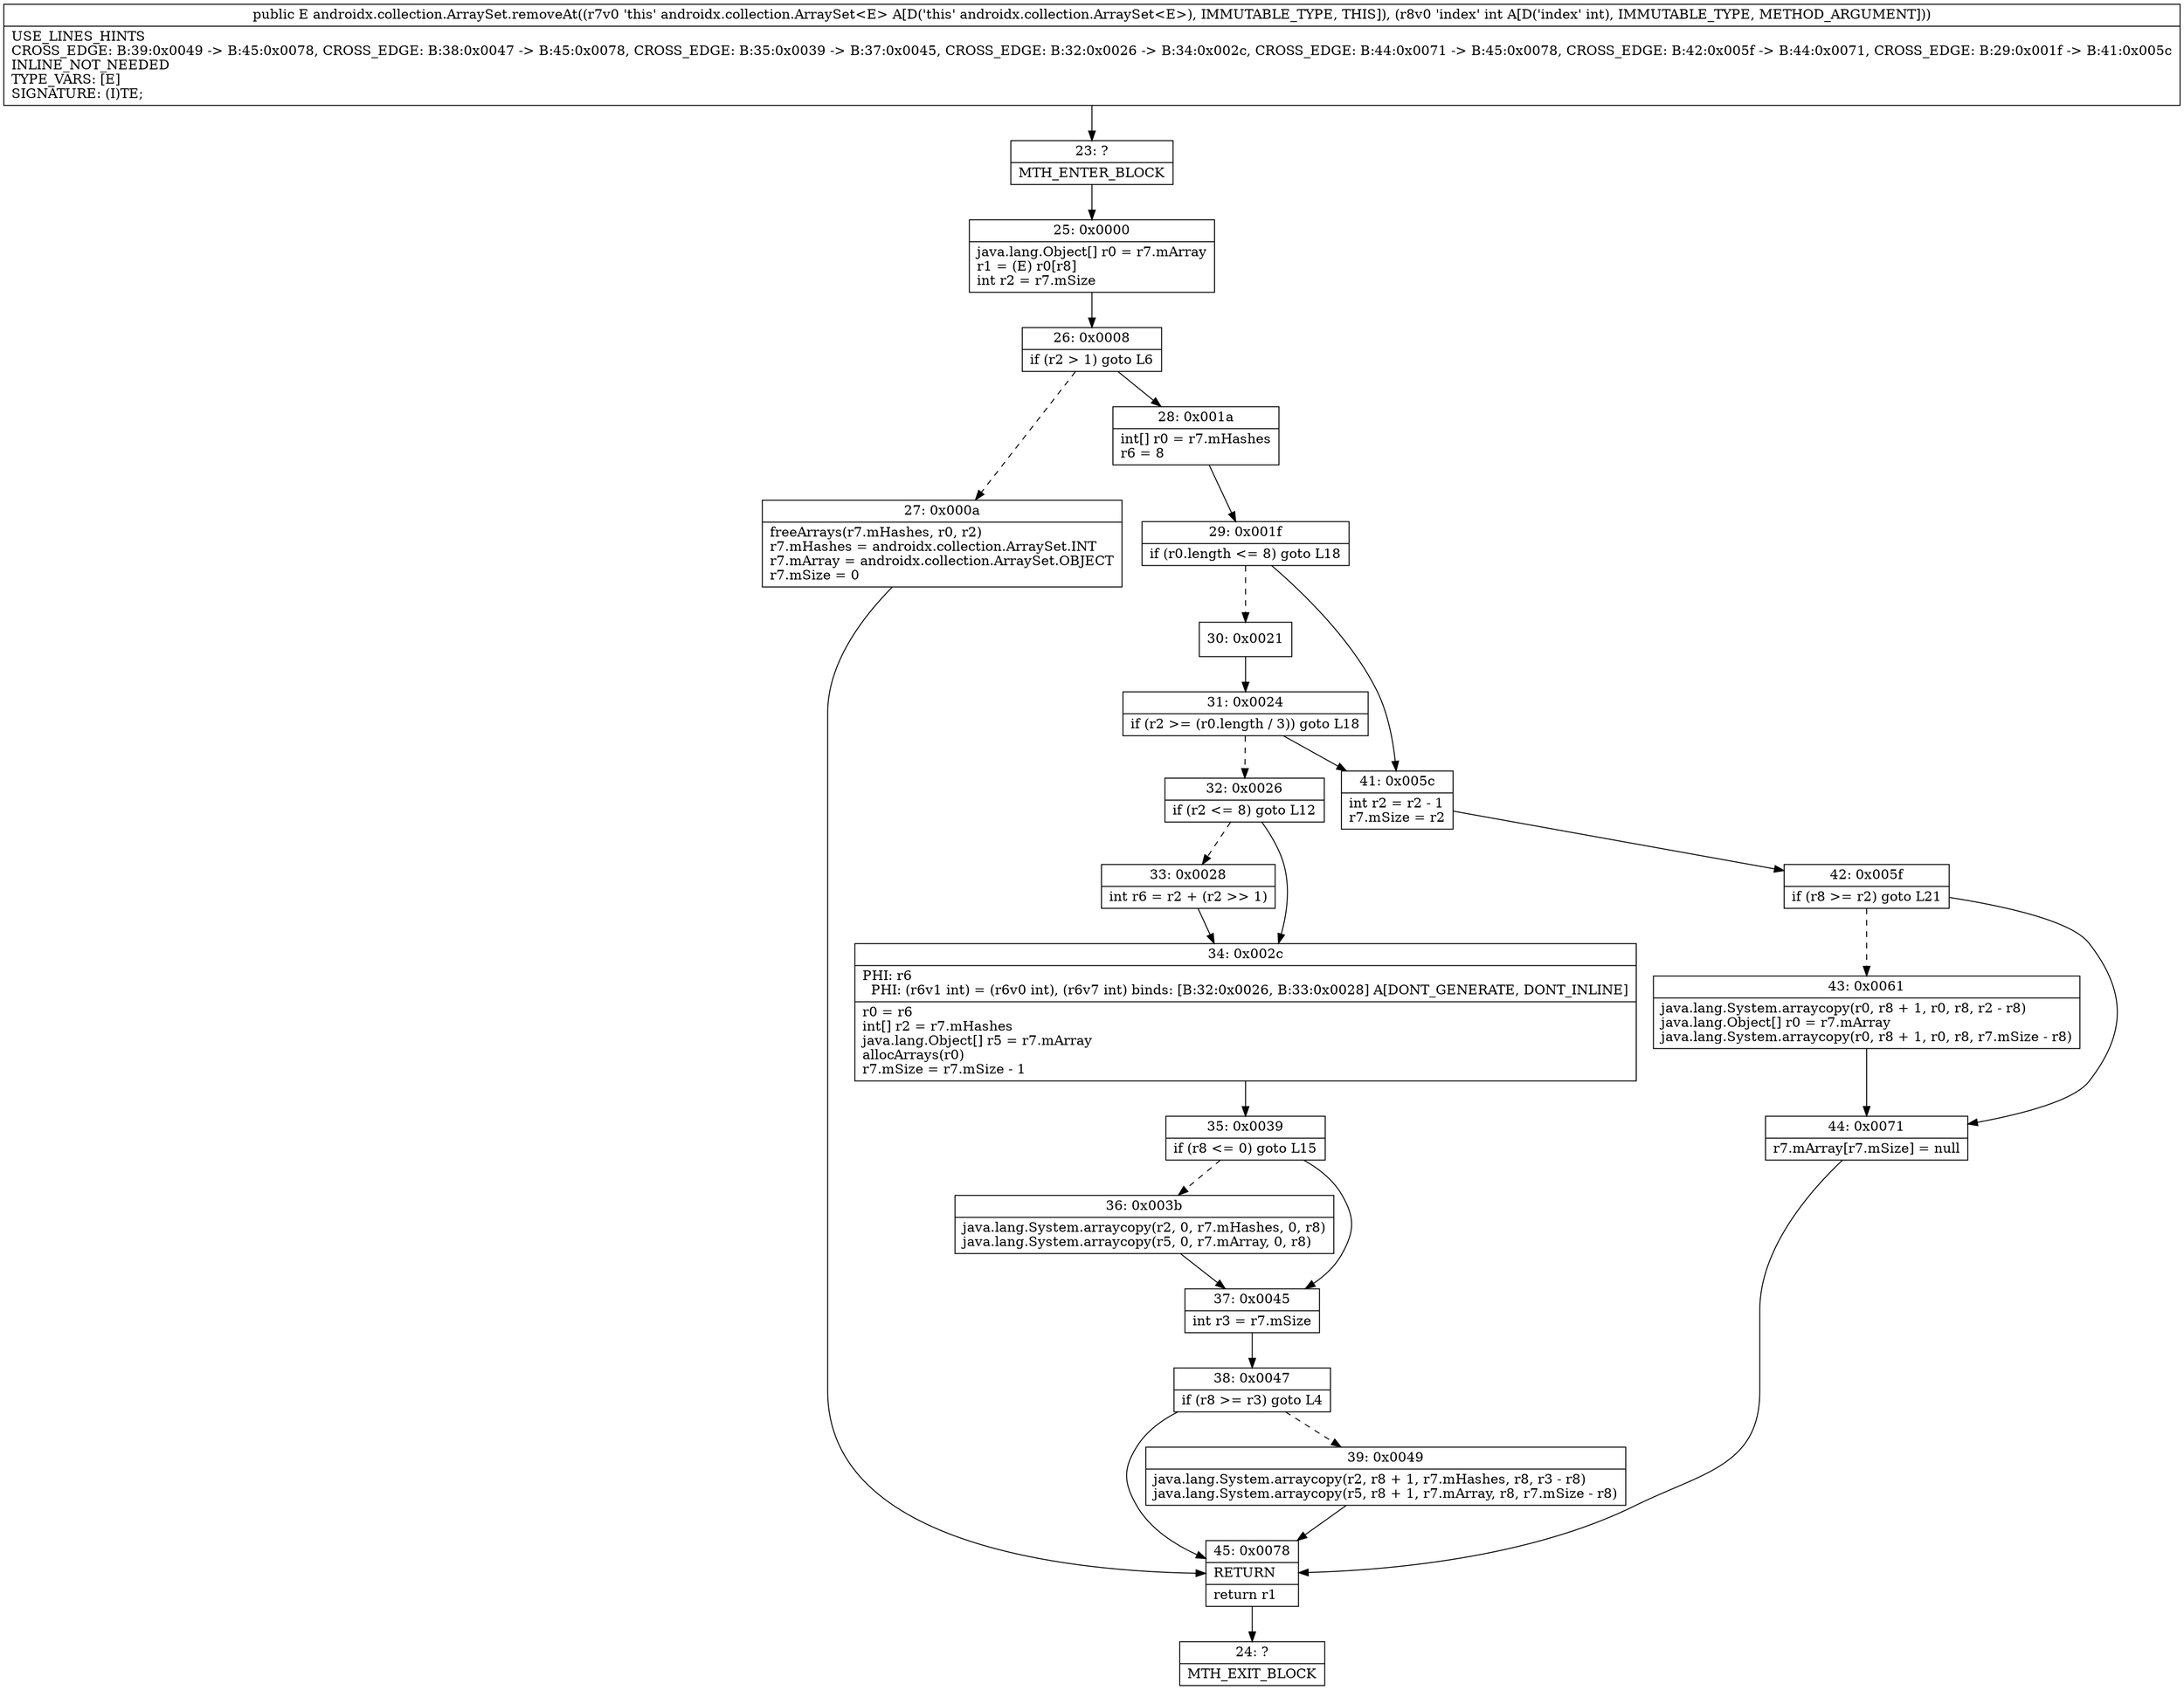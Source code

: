 digraph "CFG forandroidx.collection.ArraySet.removeAt(I)Ljava\/lang\/Object;" {
Node_23 [shape=record,label="{23\:\ ?|MTH_ENTER_BLOCK\l}"];
Node_25 [shape=record,label="{25\:\ 0x0000|java.lang.Object[] r0 = r7.mArray\lr1 = (E) r0[r8]\lint r2 = r7.mSize\l}"];
Node_26 [shape=record,label="{26\:\ 0x0008|if (r2 \> 1) goto L6\l}"];
Node_27 [shape=record,label="{27\:\ 0x000a|freeArrays(r7.mHashes, r0, r2)\lr7.mHashes = androidx.collection.ArraySet.INT\lr7.mArray = androidx.collection.ArraySet.OBJECT\lr7.mSize = 0\l}"];
Node_45 [shape=record,label="{45\:\ 0x0078|RETURN\l|return r1\l}"];
Node_24 [shape=record,label="{24\:\ ?|MTH_EXIT_BLOCK\l}"];
Node_28 [shape=record,label="{28\:\ 0x001a|int[] r0 = r7.mHashes\lr6 = 8\l}"];
Node_29 [shape=record,label="{29\:\ 0x001f|if (r0.length \<= 8) goto L18\l}"];
Node_30 [shape=record,label="{30\:\ 0x0021}"];
Node_31 [shape=record,label="{31\:\ 0x0024|if (r2 \>= (r0.length \/ 3)) goto L18\l}"];
Node_32 [shape=record,label="{32\:\ 0x0026|if (r2 \<= 8) goto L12\l}"];
Node_33 [shape=record,label="{33\:\ 0x0028|int r6 = r2 + (r2 \>\> 1)\l}"];
Node_34 [shape=record,label="{34\:\ 0x002c|PHI: r6 \l  PHI: (r6v1 int) = (r6v0 int), (r6v7 int) binds: [B:32:0x0026, B:33:0x0028] A[DONT_GENERATE, DONT_INLINE]\l|r0 = r6\lint[] r2 = r7.mHashes\ljava.lang.Object[] r5 = r7.mArray\lallocArrays(r0)\lr7.mSize = r7.mSize \- 1\l}"];
Node_35 [shape=record,label="{35\:\ 0x0039|if (r8 \<= 0) goto L15\l}"];
Node_36 [shape=record,label="{36\:\ 0x003b|java.lang.System.arraycopy(r2, 0, r7.mHashes, 0, r8)\ljava.lang.System.arraycopy(r5, 0, r7.mArray, 0, r8)\l}"];
Node_37 [shape=record,label="{37\:\ 0x0045|int r3 = r7.mSize\l}"];
Node_38 [shape=record,label="{38\:\ 0x0047|if (r8 \>= r3) goto L4\l}"];
Node_39 [shape=record,label="{39\:\ 0x0049|java.lang.System.arraycopy(r2, r8 + 1, r7.mHashes, r8, r3 \- r8)\ljava.lang.System.arraycopy(r5, r8 + 1, r7.mArray, r8, r7.mSize \- r8)\l}"];
Node_41 [shape=record,label="{41\:\ 0x005c|int r2 = r2 \- 1\lr7.mSize = r2\l}"];
Node_42 [shape=record,label="{42\:\ 0x005f|if (r8 \>= r2) goto L21\l}"];
Node_43 [shape=record,label="{43\:\ 0x0061|java.lang.System.arraycopy(r0, r8 + 1, r0, r8, r2 \- r8)\ljava.lang.Object[] r0 = r7.mArray\ljava.lang.System.arraycopy(r0, r8 + 1, r0, r8, r7.mSize \- r8)\l}"];
Node_44 [shape=record,label="{44\:\ 0x0071|r7.mArray[r7.mSize] = null\l}"];
MethodNode[shape=record,label="{public E androidx.collection.ArraySet.removeAt((r7v0 'this' androidx.collection.ArraySet\<E\> A[D('this' androidx.collection.ArraySet\<E\>), IMMUTABLE_TYPE, THIS]), (r8v0 'index' int A[D('index' int), IMMUTABLE_TYPE, METHOD_ARGUMENT]))  | USE_LINES_HINTS\lCROSS_EDGE: B:39:0x0049 \-\> B:45:0x0078, CROSS_EDGE: B:38:0x0047 \-\> B:45:0x0078, CROSS_EDGE: B:35:0x0039 \-\> B:37:0x0045, CROSS_EDGE: B:32:0x0026 \-\> B:34:0x002c, CROSS_EDGE: B:44:0x0071 \-\> B:45:0x0078, CROSS_EDGE: B:42:0x005f \-\> B:44:0x0071, CROSS_EDGE: B:29:0x001f \-\> B:41:0x005c\lINLINE_NOT_NEEDED\lTYPE_VARS: [E]\lSIGNATURE: (I)TE;\l}"];
MethodNode -> Node_23;Node_23 -> Node_25;
Node_25 -> Node_26;
Node_26 -> Node_27[style=dashed];
Node_26 -> Node_28;
Node_27 -> Node_45;
Node_45 -> Node_24;
Node_28 -> Node_29;
Node_29 -> Node_30[style=dashed];
Node_29 -> Node_41;
Node_30 -> Node_31;
Node_31 -> Node_32[style=dashed];
Node_31 -> Node_41;
Node_32 -> Node_33[style=dashed];
Node_32 -> Node_34;
Node_33 -> Node_34;
Node_34 -> Node_35;
Node_35 -> Node_36[style=dashed];
Node_35 -> Node_37;
Node_36 -> Node_37;
Node_37 -> Node_38;
Node_38 -> Node_39[style=dashed];
Node_38 -> Node_45;
Node_39 -> Node_45;
Node_41 -> Node_42;
Node_42 -> Node_43[style=dashed];
Node_42 -> Node_44;
Node_43 -> Node_44;
Node_44 -> Node_45;
}

